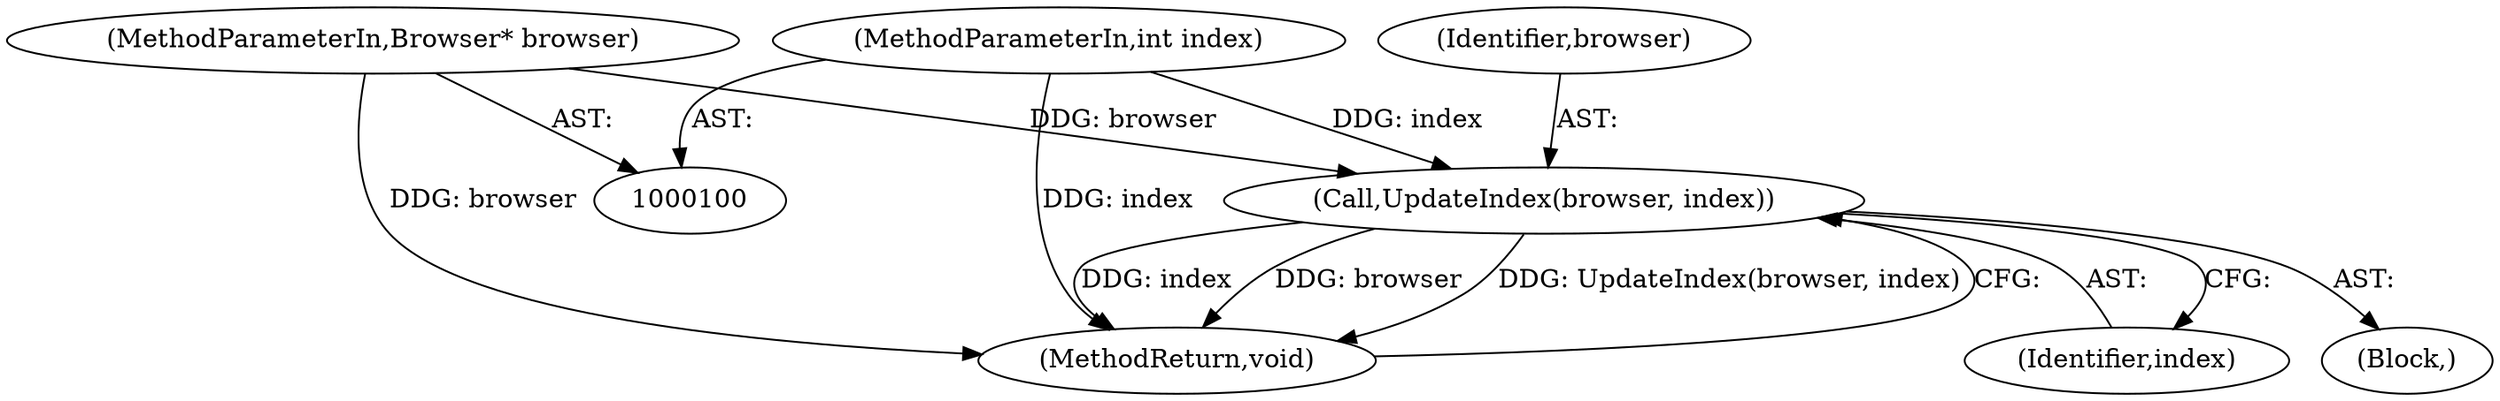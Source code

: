 digraph "0_Chrome_ee8d6fd30b022ac2c87b7a190c954e7bb3c9b21e_2@pointer" {
"1000129" [label="(Call,UpdateIndex(browser, index))"];
"1000102" [label="(MethodParameterIn,Browser* browser)"];
"1000103" [label="(MethodParameterIn,int index)"];
"1000104" [label="(Block,)"];
"1000102" [label="(MethodParameterIn,Browser* browser)"];
"1000129" [label="(Call,UpdateIndex(browser, index))"];
"1000132" [label="(MethodReturn,void)"];
"1000131" [label="(Identifier,index)"];
"1000130" [label="(Identifier,browser)"];
"1000103" [label="(MethodParameterIn,int index)"];
"1000129" -> "1000104"  [label="AST: "];
"1000129" -> "1000131"  [label="CFG: "];
"1000130" -> "1000129"  [label="AST: "];
"1000131" -> "1000129"  [label="AST: "];
"1000132" -> "1000129"  [label="CFG: "];
"1000129" -> "1000132"  [label="DDG: index"];
"1000129" -> "1000132"  [label="DDG: browser"];
"1000129" -> "1000132"  [label="DDG: UpdateIndex(browser, index)"];
"1000102" -> "1000129"  [label="DDG: browser"];
"1000103" -> "1000129"  [label="DDG: index"];
"1000102" -> "1000100"  [label="AST: "];
"1000102" -> "1000132"  [label="DDG: browser"];
"1000103" -> "1000100"  [label="AST: "];
"1000103" -> "1000132"  [label="DDG: index"];
}
